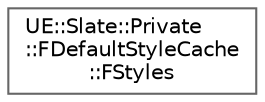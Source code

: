 digraph "Graphical Class Hierarchy"
{
 // INTERACTIVE_SVG=YES
 // LATEX_PDF_SIZE
  bgcolor="transparent";
  edge [fontname=Helvetica,fontsize=10,labelfontname=Helvetica,labelfontsize=10];
  node [fontname=Helvetica,fontsize=10,shape=box,height=0.2,width=0.4];
  rankdir="LR";
  Node0 [id="Node000000",label="UE::Slate::Private\l::FDefaultStyleCache\l::FStyles",height=0.2,width=0.4,color="grey40", fillcolor="white", style="filled",URL="$d2/dab/structUE_1_1Slate_1_1Private_1_1FDefaultStyleCache_1_1FStyles.html",tooltip="Internal style default holder struct, used so that one can get a bundle of defaults relevant for runt..."];
}
